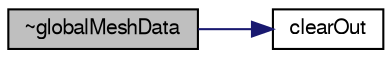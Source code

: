 digraph "~globalMeshData"
{
  bgcolor="transparent";
  edge [fontname="FreeSans",fontsize="10",labelfontname="FreeSans",labelfontsize="10"];
  node [fontname="FreeSans",fontsize="10",shape=record];
  rankdir="LR";
  Node162 [label="~globalMeshData",height=0.2,width=0.4,color="black", fillcolor="grey75", style="filled", fontcolor="black"];
  Node162 -> Node163 [color="midnightblue",fontsize="10",style="solid",fontname="FreeSans"];
  Node163 [label="clearOut",height=0.2,width=0.4,color="black",URL="$a27334.html#af320697688df08f1438d37a86bcaf25d",tooltip="Remove all demand driven data. "];
}
